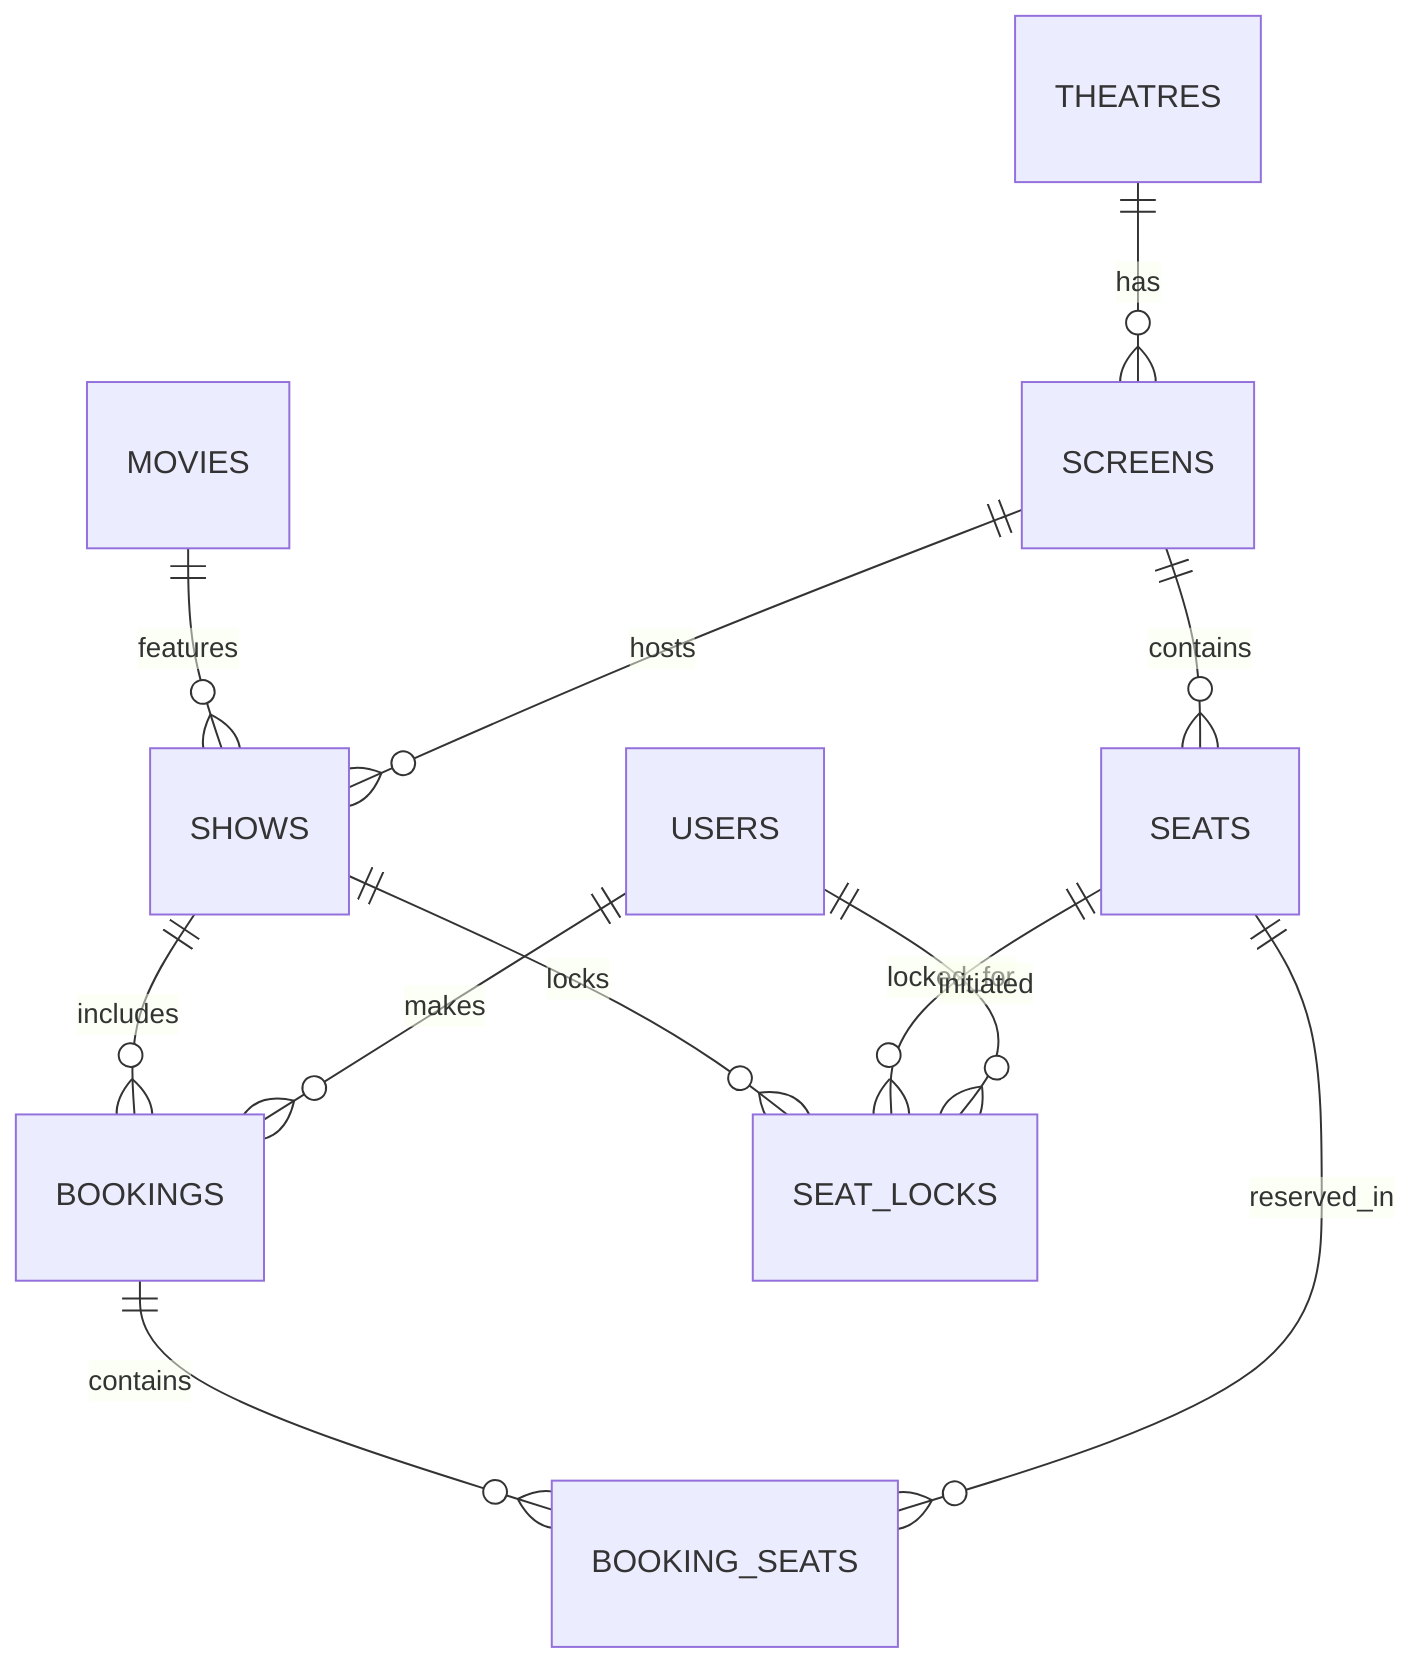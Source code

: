 erDiagram
    MOVIES
    THEATRES
    SCREENS
    SEATS
    SHOWS
    BOOKINGS
    BOOKING_SEATS
    SEAT_LOCKS
    USERS

    THEATRES ||--o{ SCREENS : has
    SCREENS ||--o{ SEATS : contains
    MOVIES ||--o{ SHOWS : features
    SCREENS ||--o{ SHOWS : hosts
    SHOWS ||--o{ BOOKINGS : includes
    BOOKINGS ||--o{ BOOKING_SEATS : contains
    SEATS ||--o{ BOOKING_SEATS : reserved_in
    USERS ||--o{ BOOKINGS : makes
    SHOWS ||--o{ SEAT_LOCKS : locks
    SEATS ||--o{ SEAT_LOCKS : locked_for
    USERS ||--o{ SEAT_LOCKS : initiated